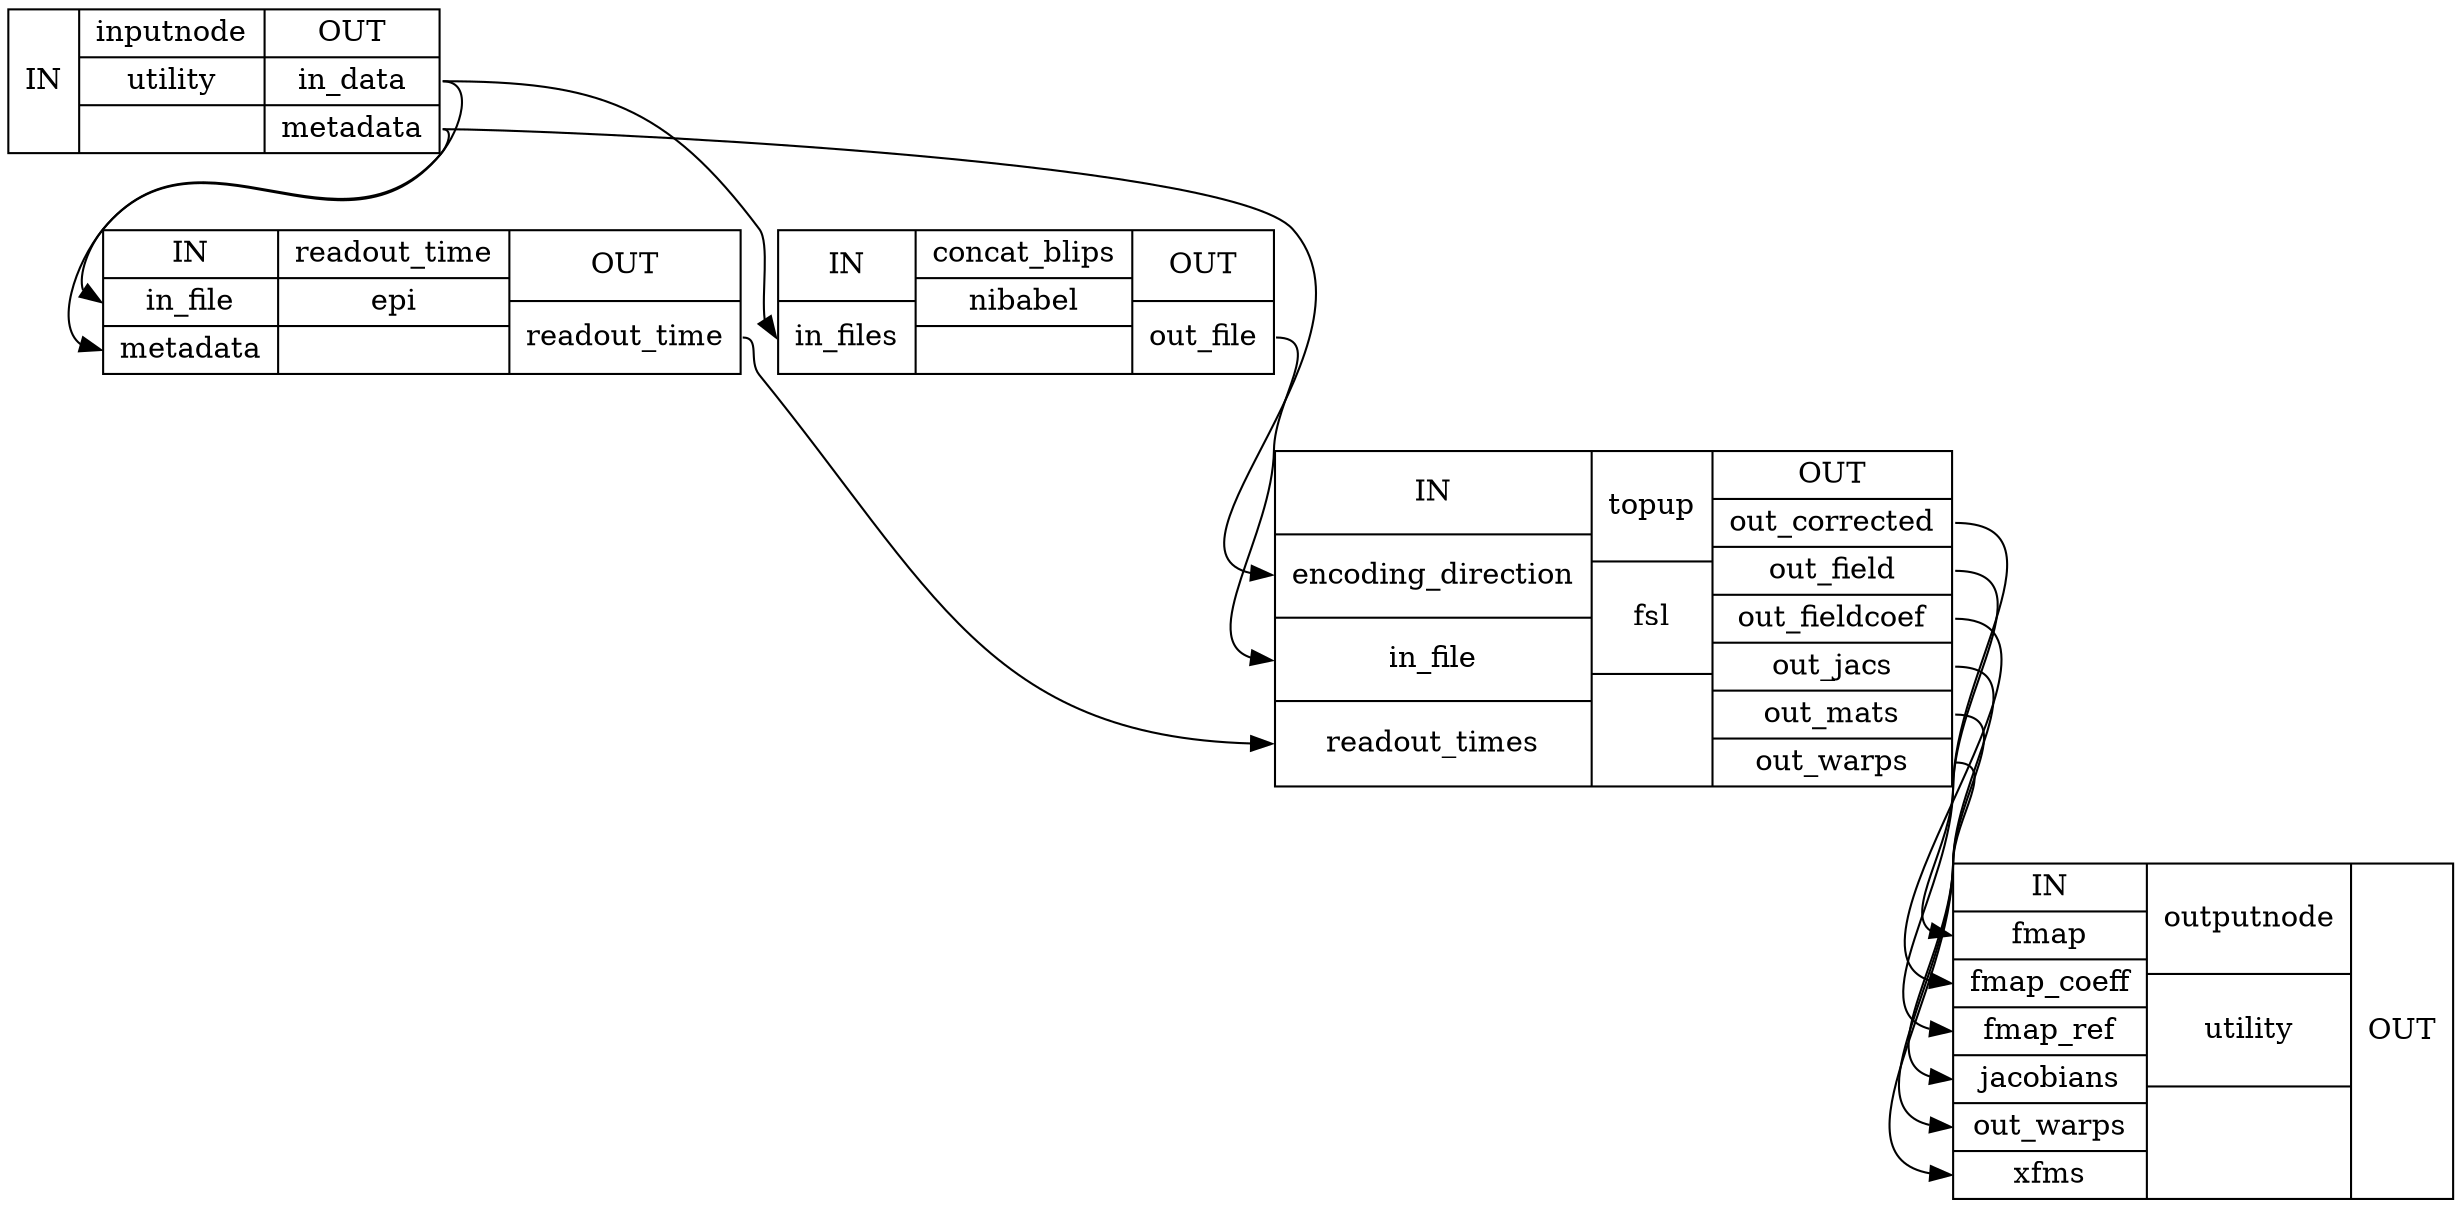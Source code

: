 digraph structs {
node [shape=record];
pepolar_estimate_wfinputnode [label="{IN}|{ inputnode | utility |  }|{OUT|<outindata> in_data|<outmetadata> metadata}"];
pepolar_estimate_wfreadout_time [label="{IN|<ininfile> in_file|<inmetadata> metadata}|{ readout_time | epi |  }|{OUT|<outreadouttime> readout_time}"];
pepolar_estimate_wfconcat_blips [label="{IN|<ininfiles> in_files}|{ concat_blips | nibabel |  }|{OUT|<outoutfile> out_file}"];
pepolar_estimate_wftopup [label="{IN|<inencodingdirection> encoding_direction|<ininfile> in_file|<inreadouttimes> readout_times}|{ topup | fsl |  }|{OUT|<outoutcorrected> out_corrected|<outoutfield> out_field|<outoutfieldcoef> out_fieldcoef|<outoutjacs> out_jacs|<outoutmats> out_mats|<outoutwarps> out_warps}"];
pepolar_estimate_wfoutputnode [label="{IN|<infmap> fmap|<infmapcoeff> fmap_coeff|<infmapref> fmap_ref|<injacobians> jacobians|<inoutwarps> out_warps|<inxfms> xfms}|{ outputnode | utility |  }|{OUT}"];
pepolar_estimate_wfconcat_blips:outoutfile:e -> pepolar_estimate_wftopup:ininfile:w;
pepolar_estimate_wfinputnode:outindata:e -> pepolar_estimate_wfconcat_blips:ininfiles:w;
pepolar_estimate_wfinputnode:outindata:e -> pepolar_estimate_wfreadout_time:ininfile:w;
pepolar_estimate_wfinputnode:outmetadata:e -> pepolar_estimate_wfreadout_time:inmetadata:w;
pepolar_estimate_wfinputnode:outmetadata:e -> pepolar_estimate_wftopup:inencodingdirection:w;
pepolar_estimate_wfreadout_time:outreadouttime:e -> pepolar_estimate_wftopup:inreadouttimes:w;
pepolar_estimate_wftopup:outoutcorrected:e -> pepolar_estimate_wfoutputnode:infmapref:w;
pepolar_estimate_wftopup:outoutfield:e -> pepolar_estimate_wfoutputnode:infmap:w;
pepolar_estimate_wftopup:outoutfieldcoef:e -> pepolar_estimate_wfoutputnode:infmapcoeff:w;
pepolar_estimate_wftopup:outoutjacs:e -> pepolar_estimate_wfoutputnode:injacobians:w;
pepolar_estimate_wftopup:outoutmats:e -> pepolar_estimate_wfoutputnode:inxfms:w;
pepolar_estimate_wftopup:outoutwarps:e -> pepolar_estimate_wfoutputnode:inoutwarps:w;
}